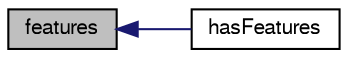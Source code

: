 digraph "features"
{
  bgcolor="transparent";
  edge [fontname="FreeSans",fontsize="10",labelfontname="FreeSans",labelfontsize="10"];
  node [fontname="FreeSans",fontsize="10",shape=record];
  rankdir="LR";
  Node10 [label="features",height=0.2,width=0.4,color="black", fillcolor="grey75", style="filled", fontcolor="black"];
  Node10 -> Node11 [dir="back",color="midnightblue",fontsize="10",style="solid",fontname="FreeSans"];
  Node11 [label="hasFeatures",height=0.2,width=0.4,color="black",URL="$a31574.html#ac77b97516e744d2200ea78e939c91eec",tooltip="Return true for a searchable box having features. "];
}
